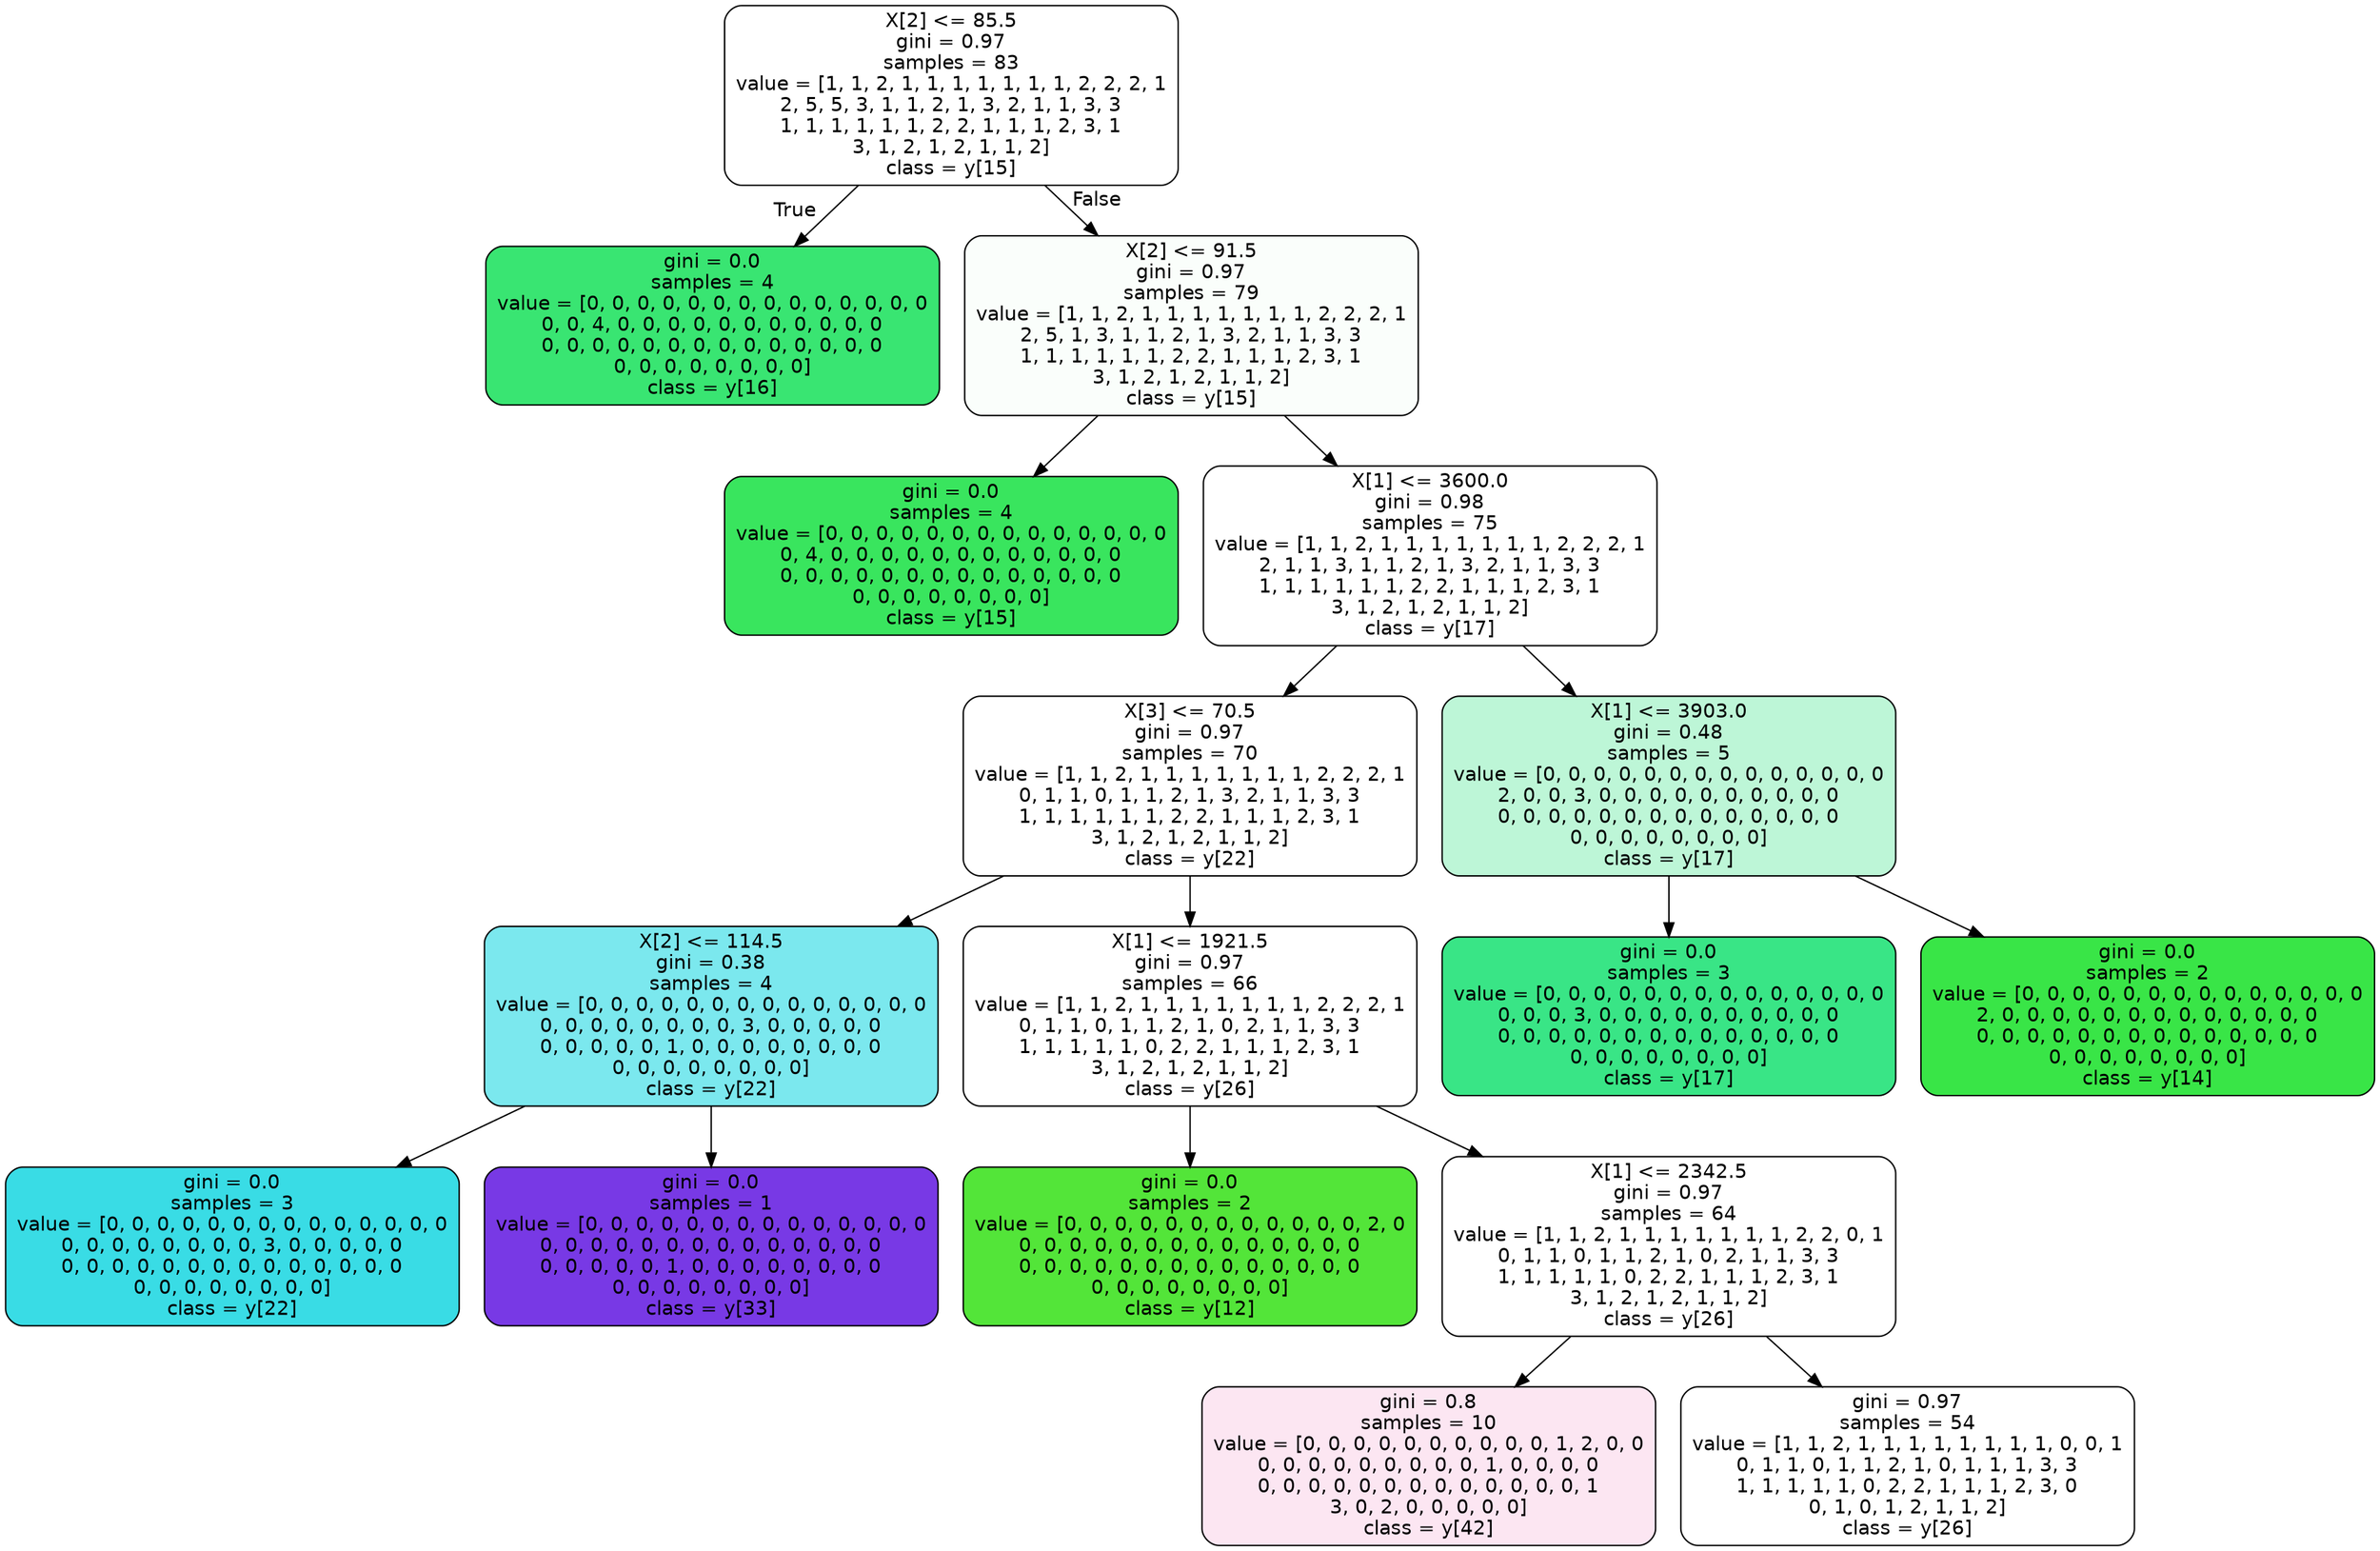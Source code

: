 digraph Tree {
node [shape=box, style="filled, rounded", color="black", fontname=helvetica] ;
edge [fontname=helvetica] ;
0 [label="X[2] <= 85.5\ngini = 0.97\nsamples = 83\nvalue = [1, 1, 2, 1, 1, 1, 1, 1, 1, 1, 2, 2, 2, 1\n2, 5, 5, 3, 1, 1, 2, 1, 3, 2, 1, 1, 3, 3\n1, 1, 1, 1, 1, 1, 2, 2, 1, 1, 1, 2, 3, 1\n3, 1, 2, 1, 2, 1, 1, 2]\nclass = y[15]", fillcolor="#ffffff"] ;
1 [label="gini = 0.0\nsamples = 4\nvalue = [0, 0, 0, 0, 0, 0, 0, 0, 0, 0, 0, 0, 0, 0\n0, 0, 4, 0, 0, 0, 0, 0, 0, 0, 0, 0, 0, 0\n0, 0, 0, 0, 0, 0, 0, 0, 0, 0, 0, 0, 0, 0\n0, 0, 0, 0, 0, 0, 0, 0]\nclass = y[16]", fillcolor="#39e572"] ;
0 -> 1 [labeldistance=2.5, labelangle=45, headlabel="True"] ;
2 [label="X[2] <= 91.5\ngini = 0.97\nsamples = 79\nvalue = [1, 1, 2, 1, 1, 1, 1, 1, 1, 1, 2, 2, 2, 1\n2, 5, 1, 3, 1, 1, 2, 1, 3, 2, 1, 1, 3, 3\n1, 1, 1, 1, 1, 1, 2, 2, 1, 1, 1, 2, 3, 1\n3, 1, 2, 1, 2, 1, 1, 2]\nclass = y[15]", fillcolor="#fafefb"] ;
0 -> 2 [labeldistance=2.5, labelangle=-45, headlabel="False"] ;
3 [label="gini = 0.0\nsamples = 4\nvalue = [0, 0, 0, 0, 0, 0, 0, 0, 0, 0, 0, 0, 0, 0\n0, 4, 0, 0, 0, 0, 0, 0, 0, 0, 0, 0, 0, 0\n0, 0, 0, 0, 0, 0, 0, 0, 0, 0, 0, 0, 0, 0\n0, 0, 0, 0, 0, 0, 0, 0]\nclass = y[15]", fillcolor="#39e55e"] ;
2 -> 3 ;
4 [label="X[1] <= 3600.0\ngini = 0.98\nsamples = 75\nvalue = [1, 1, 2, 1, 1, 1, 1, 1, 1, 1, 2, 2, 2, 1\n2, 1, 1, 3, 1, 1, 2, 1, 3, 2, 1, 1, 3, 3\n1, 1, 1, 1, 1, 1, 2, 2, 1, 1, 1, 2, 3, 1\n3, 1, 2, 1, 2, 1, 1, 2]\nclass = y[17]", fillcolor="#ffffff"] ;
2 -> 4 ;
5 [label="X[3] <= 70.5\ngini = 0.97\nsamples = 70\nvalue = [1, 1, 2, 1, 1, 1, 1, 1, 1, 1, 2, 2, 2, 1\n0, 1, 1, 0, 1, 1, 2, 1, 3, 2, 1, 1, 3, 3\n1, 1, 1, 1, 1, 1, 2, 2, 1, 1, 1, 2, 3, 1\n3, 1, 2, 1, 2, 1, 1, 2]\nclass = y[22]", fillcolor="#ffffff"] ;
4 -> 5 ;
6 [label="X[2] <= 114.5\ngini = 0.38\nsamples = 4\nvalue = [0, 0, 0, 0, 0, 0, 0, 0, 0, 0, 0, 0, 0, 0\n0, 0, 0, 0, 0, 0, 0, 0, 3, 0, 0, 0, 0, 0\n0, 0, 0, 0, 0, 1, 0, 0, 0, 0, 0, 0, 0, 0\n0, 0, 0, 0, 0, 0, 0, 0]\nclass = y[22]", fillcolor="#7be8ee"] ;
5 -> 6 ;
7 [label="gini = 0.0\nsamples = 3\nvalue = [0, 0, 0, 0, 0, 0, 0, 0, 0, 0, 0, 0, 0, 0\n0, 0, 0, 0, 0, 0, 0, 0, 3, 0, 0, 0, 0, 0\n0, 0, 0, 0, 0, 0, 0, 0, 0, 0, 0, 0, 0, 0\n0, 0, 0, 0, 0, 0, 0, 0]\nclass = y[22]", fillcolor="#39dce5"] ;
6 -> 7 ;
8 [label="gini = 0.0\nsamples = 1\nvalue = [0, 0, 0, 0, 0, 0, 0, 0, 0, 0, 0, 0, 0, 0\n0, 0, 0, 0, 0, 0, 0, 0, 0, 0, 0, 0, 0, 0\n0, 0, 0, 0, 0, 1, 0, 0, 0, 0, 0, 0, 0, 0\n0, 0, 0, 0, 0, 0, 0, 0]\nclass = y[33]", fillcolor="#7839e5"] ;
6 -> 8 ;
9 [label="X[1] <= 1921.5\ngini = 0.97\nsamples = 66\nvalue = [1, 1, 2, 1, 1, 1, 1, 1, 1, 1, 2, 2, 2, 1\n0, 1, 1, 0, 1, 1, 2, 1, 0, 2, 1, 1, 3, 3\n1, 1, 1, 1, 1, 0, 2, 2, 1, 1, 1, 2, 3, 1\n3, 1, 2, 1, 2, 1, 1, 2]\nclass = y[26]", fillcolor="#ffffff"] ;
5 -> 9 ;
10 [label="gini = 0.0\nsamples = 2\nvalue = [0, 0, 0, 0, 0, 0, 0, 0, 0, 0, 0, 0, 2, 0\n0, 0, 0, 0, 0, 0, 0, 0, 0, 0, 0, 0, 0, 0\n0, 0, 0, 0, 0, 0, 0, 0, 0, 0, 0, 0, 0, 0\n0, 0, 0, 0, 0, 0, 0, 0]\nclass = y[12]", fillcolor="#53e539"] ;
9 -> 10 ;
11 [label="X[1] <= 2342.5\ngini = 0.97\nsamples = 64\nvalue = [1, 1, 2, 1, 1, 1, 1, 1, 1, 1, 2, 2, 0, 1\n0, 1, 1, 0, 1, 1, 2, 1, 0, 2, 1, 1, 3, 3\n1, 1, 1, 1, 1, 0, 2, 2, 1, 1, 1, 2, 3, 1\n3, 1, 2, 1, 2, 1, 1, 2]\nclass = y[26]", fillcolor="#ffffff"] ;
9 -> 11 ;
12 [label="gini = 0.8\nsamples = 10\nvalue = [0, 0, 0, 0, 0, 0, 0, 0, 0, 0, 1, 2, 0, 0\n0, 0, 0, 0, 0, 0, 0, 0, 0, 1, 0, 0, 0, 0\n0, 0, 0, 0, 0, 0, 0, 0, 0, 0, 0, 0, 0, 1\n3, 0, 2, 0, 0, 0, 0, 0]\nclass = y[42]", fillcolor="#fce6f2"] ;
11 -> 12 ;
13 [label="gini = 0.97\nsamples = 54\nvalue = [1, 1, 2, 1, 1, 1, 1, 1, 1, 1, 1, 0, 0, 1\n0, 1, 1, 0, 1, 1, 2, 1, 0, 1, 1, 1, 3, 3\n1, 1, 1, 1, 1, 0, 2, 2, 1, 1, 1, 2, 3, 0\n0, 1, 0, 1, 2, 1, 1, 2]\nclass = y[26]", fillcolor="#ffffff"] ;
11 -> 13 ;
14 [label="X[1] <= 3903.0\ngini = 0.48\nsamples = 5\nvalue = [0, 0, 0, 0, 0, 0, 0, 0, 0, 0, 0, 0, 0, 0\n2, 0, 0, 3, 0, 0, 0, 0, 0, 0, 0, 0, 0, 0\n0, 0, 0, 0, 0, 0, 0, 0, 0, 0, 0, 0, 0, 0\n0, 0, 0, 0, 0, 0, 0, 0]\nclass = y[17]", fillcolor="#bdf6d7"] ;
4 -> 14 ;
15 [label="gini = 0.0\nsamples = 3\nvalue = [0, 0, 0, 0, 0, 0, 0, 0, 0, 0, 0, 0, 0, 0\n0, 0, 0, 3, 0, 0, 0, 0, 0, 0, 0, 0, 0, 0\n0, 0, 0, 0, 0, 0, 0, 0, 0, 0, 0, 0, 0, 0\n0, 0, 0, 0, 0, 0, 0, 0]\nclass = y[17]", fillcolor="#39e586"] ;
14 -> 15 ;
16 [label="gini = 0.0\nsamples = 2\nvalue = [0, 0, 0, 0, 0, 0, 0, 0, 0, 0, 0, 0, 0, 0\n2, 0, 0, 0, 0, 0, 0, 0, 0, 0, 0, 0, 0, 0\n0, 0, 0, 0, 0, 0, 0, 0, 0, 0, 0, 0, 0, 0\n0, 0, 0, 0, 0, 0, 0, 0]\nclass = y[14]", fillcolor="#39e547"] ;
14 -> 16 ;
}